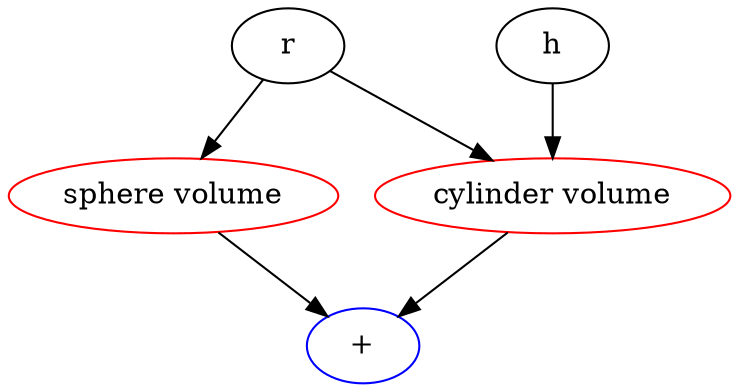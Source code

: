 
digraph G {
    node_1 [label="r"]
    node_13 [label="sphere volume", color="red"]
    node_1 [label="r"]
    node_2 [label="h"]
    node_8 [label="cylinder volume", color="red"]
    node_14 [label="+", color="blue"]

    node_1 -> node_13
    node_1 -> node_8
    node_2 -> node_8
    node_13 -> node_14
    node_8 -> node_14
}
